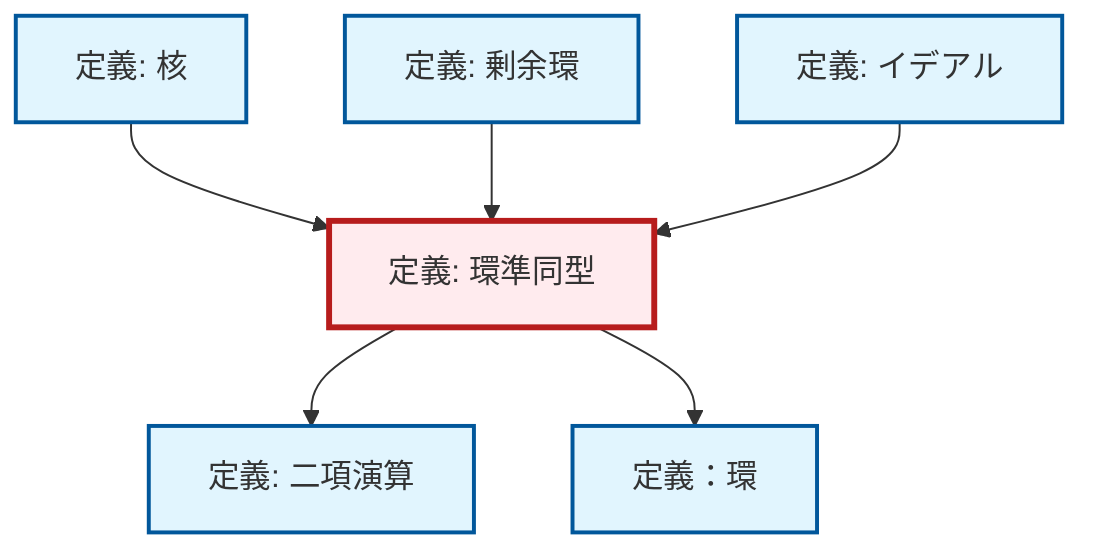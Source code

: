 graph TD
    classDef definition fill:#e1f5fe,stroke:#01579b,stroke-width:2px
    classDef theorem fill:#f3e5f5,stroke:#4a148c,stroke-width:2px
    classDef axiom fill:#fff3e0,stroke:#e65100,stroke-width:2px
    classDef example fill:#e8f5e9,stroke:#1b5e20,stroke-width:2px
    classDef current fill:#ffebee,stroke:#b71c1c,stroke-width:3px
    def-ring-homomorphism["定義: 環準同型"]:::definition
    def-ideal["定義: イデアル"]:::definition
    def-binary-operation["定義: 二項演算"]:::definition
    def-ring["定義：環"]:::definition
    def-kernel["定義: 核"]:::definition
    def-quotient-ring["定義: 剰余環"]:::definition
    def-kernel --> def-ring-homomorphism
    def-quotient-ring --> def-ring-homomorphism
    def-ring-homomorphism --> def-binary-operation
    def-ring-homomorphism --> def-ring
    def-ideal --> def-ring-homomorphism
    class def-ring-homomorphism current